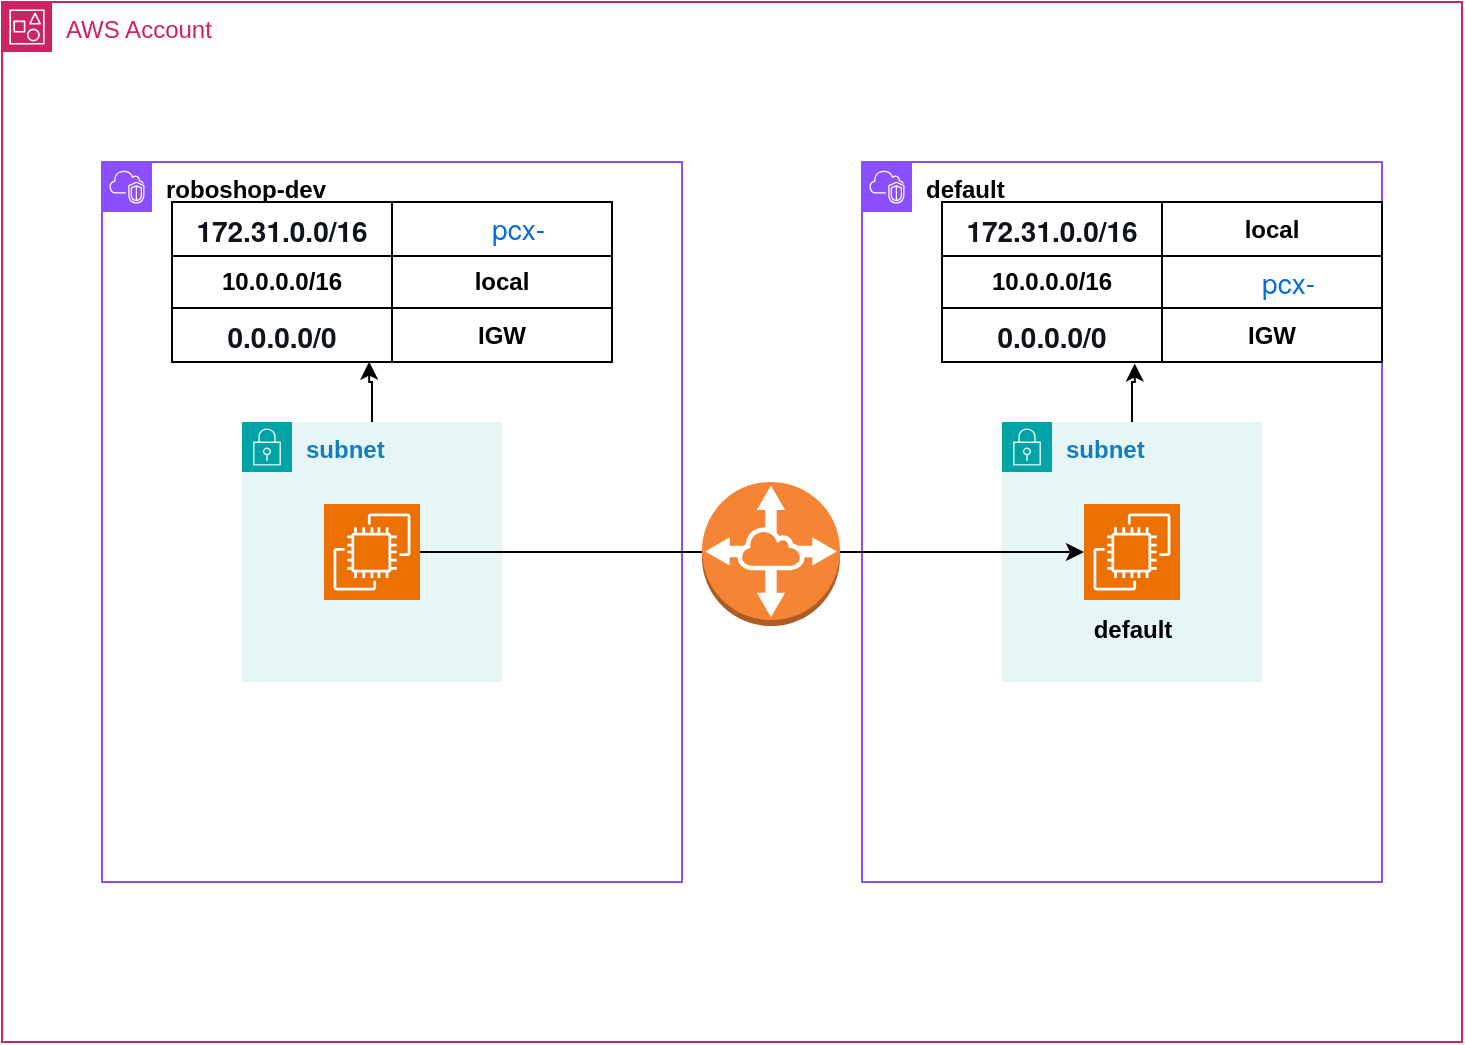 <mxfile version="27.1.6">
  <diagram name="Page-1" id="3g0ZXTZ5fm6q217e02vd">
    <mxGraphModel dx="1251" dy="660" grid="1" gridSize="10" guides="1" tooltips="1" connect="1" arrows="1" fold="1" page="1" pageScale="1" pageWidth="850" pageHeight="1100" math="0" shadow="0">
      <root>
        <mxCell id="0" />
        <mxCell id="1" parent="0" />
        <mxCell id="eQD7u04wY3-llEI_n40m-1" value="AWS Account" style="points=[[0,0],[0.25,0],[0.5,0],[0.75,0],[1,0],[1,0.25],[1,0.5],[1,0.75],[1,1],[0.75,1],[0.5,1],[0.25,1],[0,1],[0,0.75],[0,0.5],[0,0.25]];outlineConnect=0;gradientColor=none;html=1;whiteSpace=wrap;fontSize=12;fontStyle=0;container=1;pointerEvents=0;collapsible=0;recursiveResize=0;shape=mxgraph.aws4.group;grIcon=mxgraph.aws4.group_account;strokeColor=#CD2264;fillColor=none;verticalAlign=top;align=left;spacingLeft=30;fontColor=#CD2264;dashed=0;" vertex="1" parent="1">
          <mxGeometry x="150" y="60" width="730" height="520" as="geometry" />
        </mxCell>
        <mxCell id="eQD7u04wY3-llEI_n40m-2" value="&lt;font style=&quot;color: rgb(0, 0, 0);&quot;&gt;&lt;b&gt;roboshop-dev&lt;/b&gt;&lt;/font&gt;" style="points=[[0,0],[0.25,0],[0.5,0],[0.75,0],[1,0],[1,0.25],[1,0.5],[1,0.75],[1,1],[0.75,1],[0.5,1],[0.25,1],[0,1],[0,0.75],[0,0.5],[0,0.25]];outlineConnect=0;gradientColor=none;html=1;whiteSpace=wrap;fontSize=12;fontStyle=0;container=1;pointerEvents=0;collapsible=0;recursiveResize=0;shape=mxgraph.aws4.group;grIcon=mxgraph.aws4.group_vpc2;strokeColor=#8C4FFF;fillColor=none;verticalAlign=top;align=left;spacingLeft=30;fontColor=#AAB7B8;dashed=0;" vertex="1" parent="eQD7u04wY3-llEI_n40m-1">
          <mxGeometry x="50" y="80" width="290" height="360" as="geometry" />
        </mxCell>
        <mxCell id="eQD7u04wY3-llEI_n40m-5" value="&lt;b&gt;subnet&lt;/b&gt;" style="points=[[0,0],[0.25,0],[0.5,0],[0.75,0],[1,0],[1,0.25],[1,0.5],[1,0.75],[1,1],[0.75,1],[0.5,1],[0.25,1],[0,1],[0,0.75],[0,0.5],[0,0.25]];outlineConnect=0;gradientColor=none;html=1;whiteSpace=wrap;fontSize=12;fontStyle=0;container=1;pointerEvents=0;collapsible=0;recursiveResize=0;shape=mxgraph.aws4.group;grIcon=mxgraph.aws4.group_security_group;grStroke=0;strokeColor=#00A4A6;fillColor=#E6F6F7;verticalAlign=top;align=left;spacingLeft=30;fontColor=#147EBA;dashed=0;" vertex="1" parent="eQD7u04wY3-llEI_n40m-2">
          <mxGeometry x="70" y="130" width="130" height="130" as="geometry" />
        </mxCell>
        <mxCell id="eQD7u04wY3-llEI_n40m-4" value="" style="sketch=0;points=[[0,0,0],[0.25,0,0],[0.5,0,0],[0.75,0,0],[1,0,0],[0,1,0],[0.25,1,0],[0.5,1,0],[0.75,1,0],[1,1,0],[0,0.25,0],[0,0.5,0],[0,0.75,0],[1,0.25,0],[1,0.5,0],[1,0.75,0]];outlineConnect=0;fontColor=#232F3E;fillColor=#ED7100;strokeColor=#ffffff;dashed=0;verticalLabelPosition=bottom;verticalAlign=top;align=center;html=1;fontSize=12;fontStyle=0;aspect=fixed;shape=mxgraph.aws4.resourceIcon;resIcon=mxgraph.aws4.ec2;" vertex="1" parent="eQD7u04wY3-llEI_n40m-5">
          <mxGeometry x="41" y="41" width="48" height="48" as="geometry" />
        </mxCell>
        <mxCell id="eQD7u04wY3-llEI_n40m-11" value="" style="shape=table;startSize=0;container=1;collapsible=0;childLayout=tableLayout;" vertex="1" parent="eQD7u04wY3-llEI_n40m-2">
          <mxGeometry x="35" y="20" width="220" height="80" as="geometry" />
        </mxCell>
        <mxCell id="eQD7u04wY3-llEI_n40m-12" value="" style="shape=tableRow;horizontal=0;startSize=0;swimlaneHead=0;swimlaneBody=0;strokeColor=inherit;top=0;left=0;bottom=0;right=0;collapsible=0;dropTarget=0;fillColor=none;points=[[0,0.5],[1,0.5]];portConstraint=eastwest;" vertex="1" parent="eQD7u04wY3-llEI_n40m-11">
          <mxGeometry width="220" height="27" as="geometry" />
        </mxCell>
        <mxCell id="eQD7u04wY3-llEI_n40m-13" value="&lt;span style=&quot;color: rgb(15, 20, 26); font-family: &amp;quot;Amazon Ember&amp;quot;, &amp;quot;Helvetica Neue&amp;quot;, Roboto, Arial, sans-serif; font-size: 14px; text-align: start; text-wrap-mode: nowrap; background-color: rgb(255, 255, 255);&quot;&gt;&lt;b&gt;172.31.0.0/16&lt;/b&gt;&lt;/span&gt;" style="shape=partialRectangle;html=1;whiteSpace=wrap;connectable=0;strokeColor=inherit;overflow=hidden;fillColor=none;top=0;left=0;bottom=0;right=0;pointerEvents=1;" vertex="1" parent="eQD7u04wY3-llEI_n40m-12">
          <mxGeometry width="110" height="27" as="geometry">
            <mxRectangle width="110" height="27" as="alternateBounds" />
          </mxGeometry>
        </mxCell>
        <mxCell id="eQD7u04wY3-llEI_n40m-14" value="&lt;a style=&quot;background-color: rgb(255, 255, 255); border-collapse: separate; border-spacing: 0px; box-sizing: border-box; caption-side: top; cursor: auto; direction: inherit; empty-cells: show; font-variant-numeric: normal; font-variant-east-asian: normal; font-variant-alternates: normal; font-variant-position: normal; font-variant-emoji: normal; font-stretch: normal; hyphens: none; list-style: outside none disc; tab-size: 8; text-align: start; text-shadow: none; visibility: visible; font-size: 14px; line-height: 20px; font-family: &amp;quot;Amazon Ember&amp;quot;, &amp;quot;Helvetica Neue&amp;quot;, Roboto, Arial, sans-serif; -webkit-font-smoothing: auto; display: inline; text-wrap-mode: nowrap; text-underline-offset: 0.25em; text-decoration-thickness: 1px; color: rgb(0, 108, 224); text-decoration-color: currentcolor; transition-property: color, text-decoration, -webkit-text-decoration; transition-duration: 0.165s;&quot; href=&quot;https://us-east-1.console.aws.amazon.com/vpcconsole/home?region=us-east-1#PeeringConnections:vpcPeeringConnectionId=pcx-0afb550f9b831573d&quot; data-analytics-funnel-value=&quot;link237-1750644535832-7511&quot; class=&quot;awsui_link_4c84z_1ip88_145 awsui_variant-primary_4c84z_1ip88_246 awsui_font-size-body-m_4c84z_1ip88_477&quot; data-awsui-analytics=&quot;{&amp;quot;action&amp;quot;:&amp;quot;click&amp;quot;,&amp;quot;detail&amp;quot;:{&amp;quot;label&amp;quot;:{&amp;quot;root&amp;quot;:&amp;quot;self&amp;quot;},&amp;quot;external&amp;quot;:&amp;quot;false&amp;quot;,&amp;quot;href&amp;quot;:&amp;quot;#PeeringConnections:vpcPeeringConnectionId=pcx-0afb550f9b831573d&amp;quot;},&amp;quot;component&amp;quot;:{&amp;quot;name&amp;quot;:&amp;quot;awsui.Link&amp;quot;,&amp;quot;label&amp;quot;:{&amp;quot;root&amp;quot;:&amp;quot;self&amp;quot;},&amp;quot;properties&amp;quot;:{&amp;quot;variant&amp;quot;:&amp;quot;secondary&amp;quot;}}}&quot; id=&quot;link-self238-1750644535832-7051&quot;&gt;pcx-0afb550f9b831573d&lt;/a&gt;" style="shape=partialRectangle;html=1;whiteSpace=wrap;connectable=0;strokeColor=inherit;overflow=hidden;fillColor=none;top=0;left=0;bottom=0;right=0;pointerEvents=1;" vertex="1" parent="eQD7u04wY3-llEI_n40m-12">
          <mxGeometry x="110" width="110" height="27" as="geometry">
            <mxRectangle width="110" height="27" as="alternateBounds" />
          </mxGeometry>
        </mxCell>
        <mxCell id="eQD7u04wY3-llEI_n40m-15" value="" style="shape=tableRow;horizontal=0;startSize=0;swimlaneHead=0;swimlaneBody=0;strokeColor=inherit;top=0;left=0;bottom=0;right=0;collapsible=0;dropTarget=0;fillColor=none;points=[[0,0.5],[1,0.5]];portConstraint=eastwest;" vertex="1" parent="eQD7u04wY3-llEI_n40m-11">
          <mxGeometry y="27" width="220" height="26" as="geometry" />
        </mxCell>
        <mxCell id="eQD7u04wY3-llEI_n40m-16" value="&lt;b&gt;10.0.0.0/16&lt;/b&gt;" style="shape=partialRectangle;html=1;whiteSpace=wrap;connectable=0;strokeColor=inherit;overflow=hidden;fillColor=none;top=0;left=0;bottom=0;right=0;pointerEvents=1;" vertex="1" parent="eQD7u04wY3-llEI_n40m-15">
          <mxGeometry width="110" height="26" as="geometry">
            <mxRectangle width="110" height="26" as="alternateBounds" />
          </mxGeometry>
        </mxCell>
        <mxCell id="eQD7u04wY3-llEI_n40m-17" value="&lt;b&gt;local&lt;/b&gt;" style="shape=partialRectangle;html=1;whiteSpace=wrap;connectable=0;strokeColor=inherit;overflow=hidden;fillColor=none;top=0;left=0;bottom=0;right=0;pointerEvents=1;" vertex="1" parent="eQD7u04wY3-llEI_n40m-15">
          <mxGeometry x="110" width="110" height="26" as="geometry">
            <mxRectangle width="110" height="26" as="alternateBounds" />
          </mxGeometry>
        </mxCell>
        <mxCell id="eQD7u04wY3-llEI_n40m-18" value="" style="shape=tableRow;horizontal=0;startSize=0;swimlaneHead=0;swimlaneBody=0;strokeColor=inherit;top=0;left=0;bottom=0;right=0;collapsible=0;dropTarget=0;fillColor=none;points=[[0,0.5],[1,0.5]];portConstraint=eastwest;" vertex="1" parent="eQD7u04wY3-llEI_n40m-11">
          <mxGeometry y="53" width="220" height="27" as="geometry" />
        </mxCell>
        <mxCell id="eQD7u04wY3-llEI_n40m-19" value="&lt;span style=&quot;color: rgb(15, 20, 26); font-family: &amp;quot;Amazon Ember&amp;quot;, &amp;quot;Helvetica Neue&amp;quot;, Roboto, Arial, sans-serif; font-size: 14px; text-align: start; text-wrap-mode: nowrap; background-color: rgb(255, 255, 255);&quot;&gt;&lt;b&gt;0.0.0.0/0&lt;/b&gt;&lt;/span&gt;" style="shape=partialRectangle;html=1;whiteSpace=wrap;connectable=0;strokeColor=inherit;overflow=hidden;fillColor=none;top=0;left=0;bottom=0;right=0;pointerEvents=1;" vertex="1" parent="eQD7u04wY3-llEI_n40m-18">
          <mxGeometry width="110" height="27" as="geometry">
            <mxRectangle width="110" height="27" as="alternateBounds" />
          </mxGeometry>
        </mxCell>
        <mxCell id="eQD7u04wY3-llEI_n40m-20" value="&lt;b&gt;IGW&lt;/b&gt;" style="shape=partialRectangle;html=1;whiteSpace=wrap;connectable=0;strokeColor=inherit;overflow=hidden;fillColor=none;top=0;left=0;bottom=0;right=0;pointerEvents=1;" vertex="1" parent="eQD7u04wY3-llEI_n40m-18">
          <mxGeometry x="110" width="110" height="27" as="geometry">
            <mxRectangle width="110" height="27" as="alternateBounds" />
          </mxGeometry>
        </mxCell>
        <mxCell id="eQD7u04wY3-llEI_n40m-21" style="edgeStyle=orthogonalEdgeStyle;rounded=0;orthogonalLoop=1;jettySize=auto;html=1;entryX=0.448;entryY=0.994;entryDx=0;entryDy=0;entryPerimeter=0;" edge="1" parent="eQD7u04wY3-llEI_n40m-2" source="eQD7u04wY3-llEI_n40m-5" target="eQD7u04wY3-llEI_n40m-18">
          <mxGeometry relative="1" as="geometry" />
        </mxCell>
        <mxCell id="eQD7u04wY3-llEI_n40m-3" value="&lt;font style=&quot;color: rgb(0, 0, 0);&quot;&gt;&lt;b&gt;default&lt;/b&gt;&lt;/font&gt;" style="points=[[0,0],[0.25,0],[0.5,0],[0.75,0],[1,0],[1,0.25],[1,0.5],[1,0.75],[1,1],[0.75,1],[0.5,1],[0.25,1],[0,1],[0,0.75],[0,0.5],[0,0.25]];outlineConnect=0;gradientColor=none;html=1;whiteSpace=wrap;fontSize=12;fontStyle=0;container=1;pointerEvents=0;collapsible=0;recursiveResize=0;shape=mxgraph.aws4.group;grIcon=mxgraph.aws4.group_vpc2;strokeColor=#8C4FFF;fillColor=none;verticalAlign=top;align=left;spacingLeft=30;fontColor=#AAB7B8;dashed=0;" vertex="1" parent="eQD7u04wY3-llEI_n40m-1">
          <mxGeometry x="430" y="80" width="260" height="360" as="geometry" />
        </mxCell>
        <mxCell id="eQD7u04wY3-llEI_n40m-6" value="&lt;b&gt;subnet&lt;/b&gt;" style="points=[[0,0],[0.25,0],[0.5,0],[0.75,0],[1,0],[1,0.25],[1,0.5],[1,0.75],[1,1],[0.75,1],[0.5,1],[0.25,1],[0,1],[0,0.75],[0,0.5],[0,0.25]];outlineConnect=0;gradientColor=none;html=1;whiteSpace=wrap;fontSize=12;fontStyle=0;container=1;pointerEvents=0;collapsible=0;recursiveResize=0;shape=mxgraph.aws4.group;grIcon=mxgraph.aws4.group_security_group;grStroke=0;strokeColor=#00A4A6;fillColor=#E6F6F7;verticalAlign=top;align=left;spacingLeft=30;fontColor=#147EBA;dashed=0;" vertex="1" parent="eQD7u04wY3-llEI_n40m-3">
          <mxGeometry x="70" y="130" width="130" height="130" as="geometry" />
        </mxCell>
        <mxCell id="eQD7u04wY3-llEI_n40m-7" value="" style="sketch=0;points=[[0,0,0],[0.25,0,0],[0.5,0,0],[0.75,0,0],[1,0,0],[0,1,0],[0.25,1,0],[0.5,1,0],[0.75,1,0],[1,1,0],[0,0.25,0],[0,0.5,0],[0,0.75,0],[1,0.25,0],[1,0.5,0],[1,0.75,0]];outlineConnect=0;fontColor=#232F3E;fillColor=#ED7100;strokeColor=#ffffff;dashed=0;verticalLabelPosition=bottom;verticalAlign=top;align=center;html=1;fontSize=12;fontStyle=0;aspect=fixed;shape=mxgraph.aws4.resourceIcon;resIcon=mxgraph.aws4.ec2;" vertex="1" parent="eQD7u04wY3-llEI_n40m-6">
          <mxGeometry x="41" y="41" width="48" height="48" as="geometry" />
        </mxCell>
        <mxCell id="eQD7u04wY3-llEI_n40m-9" value="&lt;b&gt;default&lt;/b&gt;" style="text;html=1;align=center;verticalAlign=middle;resizable=0;points=[];autosize=1;strokeColor=none;fillColor=none;" vertex="1" parent="eQD7u04wY3-llEI_n40m-6">
          <mxGeometry x="35" y="89" width="60" height="30" as="geometry" />
        </mxCell>
        <mxCell id="eQD7u04wY3-llEI_n40m-22" value="" style="shape=table;startSize=0;container=1;collapsible=0;childLayout=tableLayout;" vertex="1" parent="eQD7u04wY3-llEI_n40m-3">
          <mxGeometry x="40" y="20" width="220" height="80" as="geometry" />
        </mxCell>
        <mxCell id="eQD7u04wY3-llEI_n40m-23" value="" style="shape=tableRow;horizontal=0;startSize=0;swimlaneHead=0;swimlaneBody=0;strokeColor=inherit;top=0;left=0;bottom=0;right=0;collapsible=0;dropTarget=0;fillColor=none;points=[[0,0.5],[1,0.5]];portConstraint=eastwest;" vertex="1" parent="eQD7u04wY3-llEI_n40m-22">
          <mxGeometry width="220" height="27" as="geometry" />
        </mxCell>
        <mxCell id="eQD7u04wY3-llEI_n40m-24" value="&lt;span style=&quot;color: rgb(15, 20, 26); font-family: &amp;quot;Amazon Ember&amp;quot;, &amp;quot;Helvetica Neue&amp;quot;, Roboto, Arial, sans-serif; font-size: 14px; text-align: start; text-wrap-mode: nowrap; background-color: rgb(255, 255, 255);&quot;&gt;&lt;b&gt;172.31.0.0/16&lt;/b&gt;&lt;/span&gt;" style="shape=partialRectangle;html=1;whiteSpace=wrap;connectable=0;strokeColor=inherit;overflow=hidden;fillColor=none;top=0;left=0;bottom=0;right=0;pointerEvents=1;" vertex="1" parent="eQD7u04wY3-llEI_n40m-23">
          <mxGeometry width="110" height="27" as="geometry">
            <mxRectangle width="110" height="27" as="alternateBounds" />
          </mxGeometry>
        </mxCell>
        <mxCell id="eQD7u04wY3-llEI_n40m-25" value="&lt;b&gt;local&lt;/b&gt;" style="shape=partialRectangle;html=1;whiteSpace=wrap;connectable=0;strokeColor=inherit;overflow=hidden;fillColor=none;top=0;left=0;bottom=0;right=0;pointerEvents=1;" vertex="1" parent="eQD7u04wY3-llEI_n40m-23">
          <mxGeometry x="110" width="110" height="27" as="geometry">
            <mxRectangle width="110" height="27" as="alternateBounds" />
          </mxGeometry>
        </mxCell>
        <mxCell id="eQD7u04wY3-llEI_n40m-26" value="" style="shape=tableRow;horizontal=0;startSize=0;swimlaneHead=0;swimlaneBody=0;strokeColor=inherit;top=0;left=0;bottom=0;right=0;collapsible=0;dropTarget=0;fillColor=none;points=[[0,0.5],[1,0.5]];portConstraint=eastwest;" vertex="1" parent="eQD7u04wY3-llEI_n40m-22">
          <mxGeometry y="27" width="220" height="26" as="geometry" />
        </mxCell>
        <mxCell id="eQD7u04wY3-llEI_n40m-27" value="&lt;b&gt;10.0.0.0/16&lt;/b&gt;" style="shape=partialRectangle;html=1;whiteSpace=wrap;connectable=0;strokeColor=inherit;overflow=hidden;fillColor=none;top=0;left=0;bottom=0;right=0;pointerEvents=1;" vertex="1" parent="eQD7u04wY3-llEI_n40m-26">
          <mxGeometry width="110" height="26" as="geometry">
            <mxRectangle width="110" height="26" as="alternateBounds" />
          </mxGeometry>
        </mxCell>
        <mxCell id="eQD7u04wY3-llEI_n40m-28" value="&lt;a style=&quot;font-variant-numeric: normal; font-variant-east-asian: normal; font-variant-alternates: normal; font-variant-position: normal; font-variant-emoji: normal; text-wrap-mode: nowrap; background-color: rgb(255, 255, 255); border-collapse: separate; border-spacing: 0px; box-sizing: border-box; caption-side: top; cursor: auto; direction: inherit; empty-cells: show; font-stretch: normal; hyphens: none; list-style: outside none disc; tab-size: 8; text-align: start; text-shadow: none; visibility: visible; font-size: 14px; line-height: 20px; font-family: &amp;quot;Amazon Ember&amp;quot;, &amp;quot;Helvetica Neue&amp;quot;, Roboto, Arial, sans-serif; -webkit-font-smoothing: auto; display: inline; text-underline-offset: 0.25em; text-decoration-thickness: 1px; text-decoration-color: currentcolor; transition-property: color, text-decoration, -webkit-text-decoration; transition-duration: 0.165s; color: rgb(0, 108, 224);&quot; href=&quot;https://us-east-1.console.aws.amazon.com/vpcconsole/home?region=us-east-1#PeeringConnections:vpcPeeringConnectionId=pcx-0afb550f9b831573d&quot; data-analytics-funnel-value=&quot;link237-1750644535832-7511&quot; class=&quot;awsui_link_4c84z_1ip88_145 awsui_variant-primary_4c84z_1ip88_246 awsui_font-size-body-m_4c84z_1ip88_477&quot; data-awsui-analytics=&quot;{&amp;quot;action&amp;quot;:&amp;quot;click&amp;quot;,&amp;quot;detail&amp;quot;:{&amp;quot;label&amp;quot;:{&amp;quot;root&amp;quot;:&amp;quot;self&amp;quot;},&amp;quot;external&amp;quot;:&amp;quot;false&amp;quot;,&amp;quot;href&amp;quot;:&amp;quot;#PeeringConnections:vpcPeeringConnectionId=pcx-0afb550f9b831573d&amp;quot;},&amp;quot;component&amp;quot;:{&amp;quot;name&amp;quot;:&amp;quot;awsui.Link&amp;quot;,&amp;quot;label&amp;quot;:{&amp;quot;root&amp;quot;:&amp;quot;self&amp;quot;},&amp;quot;properties&amp;quot;:{&amp;quot;variant&amp;quot;:&amp;quot;secondary&amp;quot;}}}&quot; id=&quot;link-self238-1750644535832-7051&quot;&gt;pcx-0afb550f9b831573d&lt;/a&gt;" style="shape=partialRectangle;html=1;whiteSpace=wrap;connectable=0;strokeColor=inherit;overflow=hidden;fillColor=none;top=0;left=0;bottom=0;right=0;pointerEvents=1;" vertex="1" parent="eQD7u04wY3-llEI_n40m-26">
          <mxGeometry x="110" width="110" height="26" as="geometry">
            <mxRectangle width="110" height="26" as="alternateBounds" />
          </mxGeometry>
        </mxCell>
        <mxCell id="eQD7u04wY3-llEI_n40m-29" value="" style="shape=tableRow;horizontal=0;startSize=0;swimlaneHead=0;swimlaneBody=0;strokeColor=inherit;top=0;left=0;bottom=0;right=0;collapsible=0;dropTarget=0;fillColor=none;points=[[0,0.5],[1,0.5]];portConstraint=eastwest;" vertex="1" parent="eQD7u04wY3-llEI_n40m-22">
          <mxGeometry y="53" width="220" height="27" as="geometry" />
        </mxCell>
        <mxCell id="eQD7u04wY3-llEI_n40m-30" value="&lt;span style=&quot;color: rgb(15, 20, 26); font-family: &amp;quot;Amazon Ember&amp;quot;, &amp;quot;Helvetica Neue&amp;quot;, Roboto, Arial, sans-serif; font-size: 14px; text-align: start; text-wrap-mode: nowrap; background-color: rgb(255, 255, 255);&quot;&gt;&lt;b&gt;0.0.0.0/0&lt;/b&gt;&lt;/span&gt;" style="shape=partialRectangle;html=1;whiteSpace=wrap;connectable=0;strokeColor=inherit;overflow=hidden;fillColor=none;top=0;left=0;bottom=0;right=0;pointerEvents=1;" vertex="1" parent="eQD7u04wY3-llEI_n40m-29">
          <mxGeometry width="110" height="27" as="geometry">
            <mxRectangle width="110" height="27" as="alternateBounds" />
          </mxGeometry>
        </mxCell>
        <mxCell id="eQD7u04wY3-llEI_n40m-31" value="&lt;b&gt;IGW&lt;/b&gt;" style="shape=partialRectangle;html=1;whiteSpace=wrap;connectable=0;strokeColor=inherit;overflow=hidden;fillColor=none;top=0;left=0;bottom=0;right=0;pointerEvents=1;" vertex="1" parent="eQD7u04wY3-llEI_n40m-29">
          <mxGeometry x="110" width="110" height="27" as="geometry">
            <mxRectangle width="110" height="27" as="alternateBounds" />
          </mxGeometry>
        </mxCell>
        <mxCell id="eQD7u04wY3-llEI_n40m-32" style="edgeStyle=orthogonalEdgeStyle;rounded=0;orthogonalLoop=1;jettySize=auto;html=1;entryX=0.438;entryY=1.027;entryDx=0;entryDy=0;entryPerimeter=0;" edge="1" parent="eQD7u04wY3-llEI_n40m-3" source="eQD7u04wY3-llEI_n40m-6" target="eQD7u04wY3-llEI_n40m-29">
          <mxGeometry relative="1" as="geometry" />
        </mxCell>
        <mxCell id="eQD7u04wY3-llEI_n40m-8" style="edgeStyle=orthogonalEdgeStyle;rounded=0;orthogonalLoop=1;jettySize=auto;html=1;" edge="1" parent="eQD7u04wY3-llEI_n40m-1" source="eQD7u04wY3-llEI_n40m-4" target="eQD7u04wY3-llEI_n40m-7">
          <mxGeometry relative="1" as="geometry" />
        </mxCell>
        <mxCell id="eQD7u04wY3-llEI_n40m-10" value="" style="outlineConnect=0;dashed=0;verticalLabelPosition=bottom;verticalAlign=top;align=center;html=1;shape=mxgraph.aws3.vpc_peering;fillColor=#F58534;gradientColor=none;" vertex="1" parent="eQD7u04wY3-llEI_n40m-1">
          <mxGeometry x="350" y="240" width="69" height="72" as="geometry" />
        </mxCell>
      </root>
    </mxGraphModel>
  </diagram>
</mxfile>
